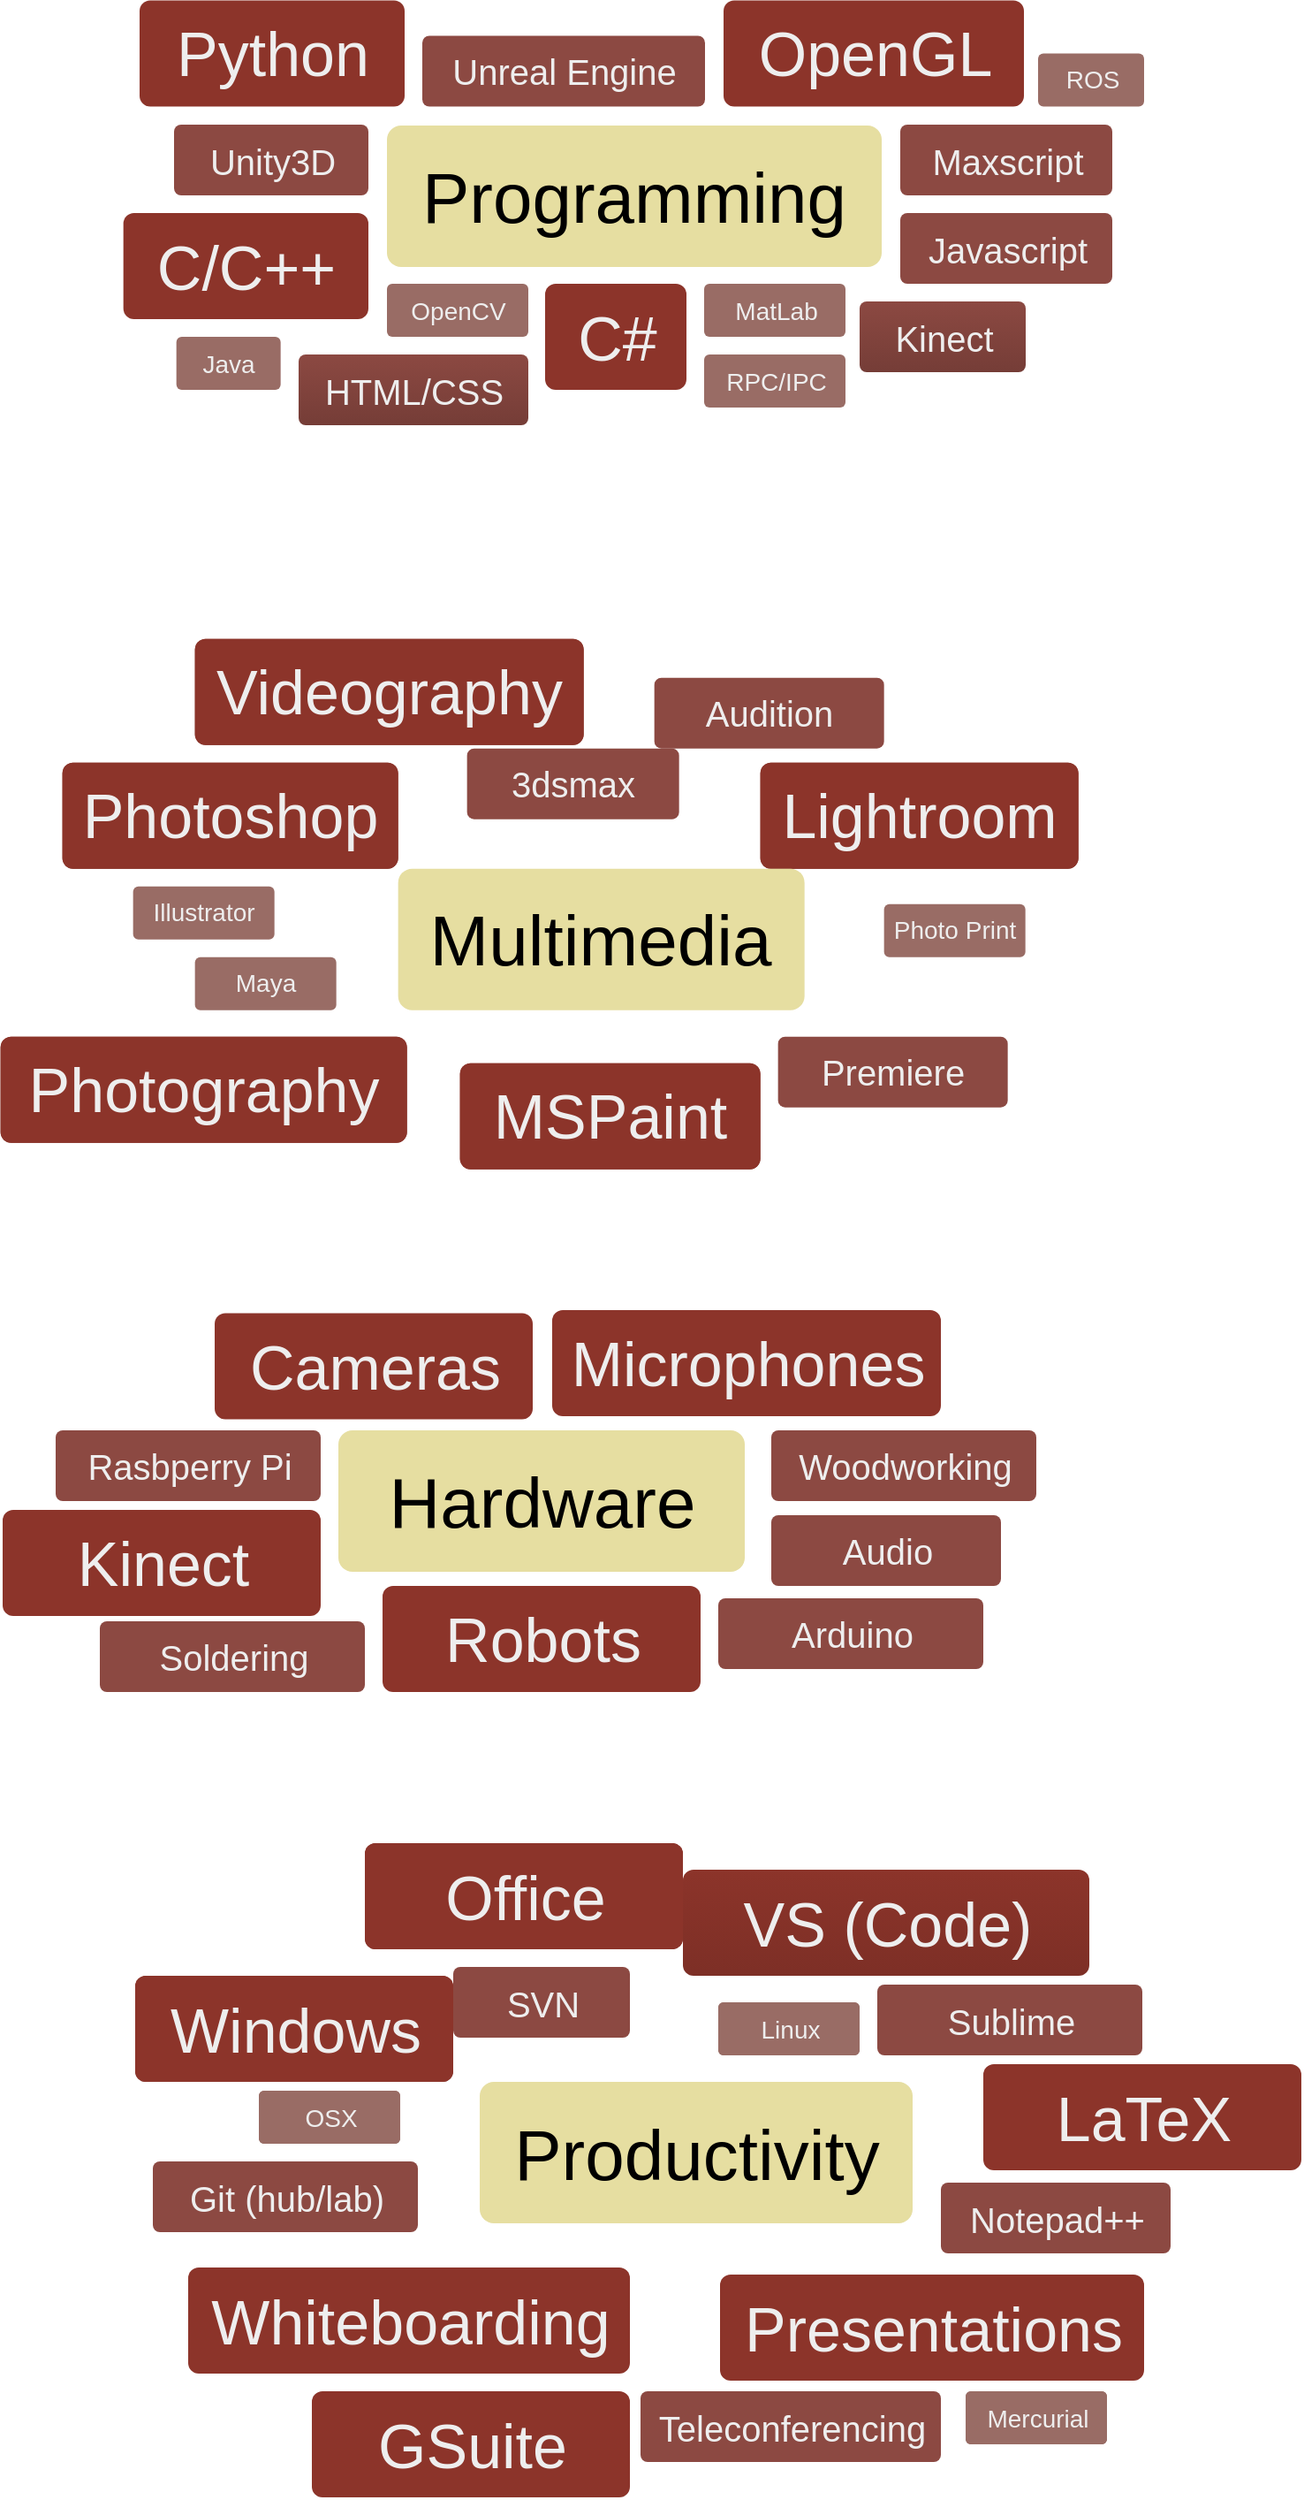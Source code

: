 <mxfile version="14.2.7" type="github">
  <diagram id="6a731a19-8d31-9384-78a2-239565b7b9f0" name="Page-1">
    <mxGraphModel dx="2295" dy="1261" grid="1" gridSize="10" guides="1" tooltips="1" connect="1" arrows="1" fold="1" page="1" pageScale="1" pageWidth="1600" pageHeight="800" background="#ffffff" math="0" shadow="0">
      <root>
        <mxCell id="0" />
        <mxCell id="1" parent="0" />
        <mxCell id="iaC6b17GLmA-YWx4HKnk-1555" value="Woodworking" style="rounded=1;strokeWidth=3;shadow=0;html=1;fontSize=20;strokeColor=none;fontColor=#EEEEEE;arcSize=10;absoluteArcSize=0;perimeter=ellipsePerimeter;fillColor=#8C4942;perimeterSpacing=2;" parent="1" vertex="1">
          <mxGeometry x="437.5" y="848" width="150" height="40" as="geometry" />
        </mxCell>
        <mxCell id="iaC6b17GLmA-YWx4HKnk-1567" value="Rasbperry Pi" style="rounded=1;strokeWidth=3;shadow=0;html=1;fontSize=20;strokeColor=none;glass=0;perimeterSpacing=2;arcSize=10;fillOpacity=100;fontColor=#EEEEEE;absoluteArcSize=0;perimeter=ellipsePerimeter;fillColor=#8C4942;" parent="1" vertex="1">
          <mxGeometry x="32.5" y="848" width="150" height="40" as="geometry" />
        </mxCell>
        <mxCell id="iaC6b17GLmA-YWx4HKnk-1568" value="Arduino" style="rounded=1;strokeWidth=3;shadow=0;html=1;fontSize=20;strokeColor=none;glass=0;perimeterSpacing=2;arcSize=10;fillOpacity=100;fontColor=#EEEEEE;absoluteArcSize=0;perimeter=ellipsePerimeter;fillColor=#8C4942;" parent="1" vertex="1">
          <mxGeometry x="407.5" y="943" width="150" height="40" as="geometry" />
        </mxCell>
        <mxCell id="iaC6b17GLmA-YWx4HKnk-1569" value="Cameras" style="rounded=1;strokeWidth=3;shadow=0;html=1;fontSize=35;strokeColor=none;fillColor=#8C342A;glass=0;perimeterSpacing=2;arcSize=10;fillOpacity=100;fontColor=#EEEEEE;absoluteArcSize=0;perimeter=ellipsePerimeter;" parent="1" vertex="1">
          <mxGeometry x="122.5" y="781.75" width="180" height="60" as="geometry" />
        </mxCell>
        <mxCell id="iaC6b17GLmA-YWx4HKnk-1579" value="Kinect" style="rounded=1;strokeWidth=3;shadow=0;html=1;fontSize=35;strokeColor=none;fillColor=#8C342A;glass=0;perimeterSpacing=2;arcSize=10;fillOpacity=100;fontColor=#EEEEEE;absoluteArcSize=0;perimeter=ellipsePerimeter;" parent="1" vertex="1">
          <mxGeometry x="2.5" y="893" width="180" height="60" as="geometry" />
        </mxCell>
        <mxCell id="iaC6b17GLmA-YWx4HKnk-1582" value="Microphones" style="rounded=1;strokeWidth=3;shadow=0;fontSize=35;strokeColor=none;fillColor=#8C342A;glass=0;perimeterSpacing=2;arcSize=10;fillOpacity=100;labelBackgroundColor=none;labelBorderColor=none;html=1;fontFamily=Helvetica;absoluteArcSize=0;imageAspect=1;portConstraintRotation=0;container=0;comic=0;fontColor=#EEEEEE;perimeter=ellipsePerimeter;" parent="1" vertex="1">
          <mxGeometry x="313.5" y="780" width="220" height="60" as="geometry" />
        </mxCell>
        <mxCell id="iaC6b17GLmA-YWx4HKnk-1584" value="Soldering" style="rounded=1;strokeWidth=3;shadow=0;html=1;fontSize=20;strokeColor=none;glass=0;perimeterSpacing=2;arcSize=10;fillOpacity=100;fontColor=#EEEEEE;absoluteArcSize=0;perimeter=ellipsePerimeter;fillColor=#8C4942;" parent="1" vertex="1">
          <mxGeometry x="57.5" y="956" width="150" height="40" as="geometry" />
        </mxCell>
        <mxCell id="iaC6b17GLmA-YWx4HKnk-1587" value="Audio" style="rounded=1;strokeWidth=3;shadow=0;html=1;fontSize=20;glass=0;sketch=0;strokeColor=none;perimeterSpacing=2;arcSize=10;fillOpacity=100;fontColor=#EEEEEE;absoluteArcSize=0;perimeter=ellipsePerimeter;fillColor=#8C4942;" parent="1" vertex="1">
          <mxGeometry x="437.5" y="896" width="130" height="40" as="geometry" />
        </mxCell>
        <mxCell id="iaC6b17GLmA-YWx4HKnk-1588" value="Robots" style="rounded=1;strokeWidth=3;shadow=0;html=1;fontSize=35;strokeColor=none;fillColor=#8C342A;glass=0;perimeterSpacing=2;arcSize=10;fillOpacity=100;fontColor=#EEEEEE;absoluteArcSize=0;perimeter=ellipsePerimeter;" parent="1" vertex="1">
          <mxGeometry x="217.5" y="936" width="180" height="60" as="geometry" />
        </mxCell>
        <mxCell id="XpdubO5JGkFEaOIm9_27-1352" value="Maxscript" style="rounded=1;strokeWidth=3;shadow=0;html=1;fontSize=20;strokeColor=none;fontColor=#EEEEEE;arcSize=10;absoluteArcSize=0;perimeter=ellipsePerimeter;fillColor=#8C4942;perimeterSpacing=2;" parent="1" vertex="1">
          <mxGeometry x="510.5" y="109.5" width="120" height="40" as="geometry" />
        </mxCell>
        <mxCell id="XpdubO5JGkFEaOIm9_27-1353" value="Unity3D" style="rounded=1;strokeWidth=3;shadow=0;html=1;fontSize=20;strokeColor=none;fontColor=#EEEEEE;arcSize=10;absoluteArcSize=0;perimeter=ellipsePerimeter;fillColor=#8C4942;perimeterSpacing=2;" parent="1" vertex="1">
          <mxGeometry x="99.5" y="109.5" width="110" height="40" as="geometry" />
        </mxCell>
        <mxCell id="XpdubO5JGkFEaOIm9_27-1355" value="Unreal Engine" style="rounded=1;strokeWidth=3;shadow=0;html=1;fontSize=20;strokeColor=none;glass=0;perimeterSpacing=2;arcSize=10;fillOpacity=100;fontColor=#EEEEEE;absoluteArcSize=0;perimeter=ellipsePerimeter;fillColor=#8C4942;" parent="1" vertex="1">
          <mxGeometry x="240" y="59.25" width="160" height="40" as="geometry" />
        </mxCell>
        <mxCell id="XpdubO5JGkFEaOIm9_27-1357" value="Kinect" style="rounded=1;strokeWidth=3;shadow=0;html=1;fontSize=20;strokeColor=none;glass=0;perimeterSpacing=2;arcSize=10;fillOpacity=100;fontColor=#EEEEEE;absoluteArcSize=0;perimeter=ellipsePerimeter;fillColor=#8C4942;gradientColor=#753D37;" parent="1" vertex="1">
          <mxGeometry x="487.5" y="209.5" width="94" height="40" as="geometry" />
        </mxCell>
        <mxCell id="XpdubO5JGkFEaOIm9_27-1359" value="Python" style="rounded=1;strokeWidth=3;shadow=0;html=1;fontSize=35;strokeColor=none;fillColor=#8C342A;glass=0;perimeterSpacing=2;arcSize=10;fillOpacity=100;fontColor=#EEEEEE;absoluteArcSize=0;perimeter=ellipsePerimeter;" parent="1" vertex="1">
          <mxGeometry x="80" y="39.25" width="150" height="60" as="geometry" />
        </mxCell>
        <mxCell id="XpdubO5JGkFEaOIm9_27-1361" value="C/C++" style="rounded=1;strokeWidth=3;shadow=0;html=1;fontSize=35;strokeColor=none;fillColor=#8C342A;glass=0;perimeterSpacing=2;arcSize=10;fillOpacity=100;fontColor=#EEEEEE;absoluteArcSize=0;perimeter=ellipsePerimeter;" parent="1" vertex="1">
          <mxGeometry x="70.83" y="159.5" width="138.67" height="60" as="geometry" />
        </mxCell>
        <mxCell id="XpdubO5JGkFEaOIm9_27-1363" value="OpenGL" style="rounded=1;strokeWidth=3;shadow=0;fontSize=35;strokeColor=none;fillColor=#8C342A;glass=0;perimeterSpacing=2;arcSize=10;fillOpacity=100;labelBackgroundColor=none;labelBorderColor=none;html=1;fontFamily=Helvetica;absoluteArcSize=0;imageAspect=1;portConstraintRotation=0;container=0;comic=0;fontColor=#EEEEEE;perimeter=ellipsePerimeter;" parent="1" vertex="1">
          <mxGeometry x="410.5" y="39.25" width="170" height="60" as="geometry" />
        </mxCell>
        <mxCell id="XpdubO5JGkFEaOIm9_27-1365" value="&lt;div style=&quot;font-size: 14px;&quot;&gt;ROS&lt;/div&gt;" style="rounded=1;strokeWidth=3;shadow=0;html=1;fontSize=14;strokeColor=none;glass=0;perimeterSpacing=2;arcSize=10;fillOpacity=100;fontColor=#EEEEEE;absoluteArcSize=0;perimeter=ellipsePerimeter;fillColor=#996C65;" parent="1" vertex="1">
          <mxGeometry x="588.5" y="69.25" width="60" height="30" as="geometry" />
        </mxCell>
        <mxCell id="XpdubO5JGkFEaOIm9_27-1367" value="HTML/CSS" style="rounded=1;strokeWidth=3;shadow=0;html=1;fontSize=20;strokeColor=none;glass=0;perimeterSpacing=2;arcSize=10;fillOpacity=100;fontColor=#EEEEEE;absoluteArcSize=0;perimeter=ellipsePerimeter;fillColor=#8C4942;gradientColor=#753D37;" parent="1" vertex="1">
          <mxGeometry x="170" y="239.5" width="130" height="40" as="geometry" />
        </mxCell>
        <mxCell id="XpdubO5JGkFEaOIm9_27-1370" value="Javascript" style="rounded=1;strokeWidth=3;shadow=0;html=1;fontSize=20;glass=0;sketch=0;strokeColor=none;perimeterSpacing=2;arcSize=10;fillOpacity=100;fontColor=#EEEEEE;absoluteArcSize=0;perimeter=ellipsePerimeter;fillColor=#8C4942;" parent="1" vertex="1">
          <mxGeometry x="510.5" y="159.5" width="120" height="40" as="geometry" />
        </mxCell>
        <mxCell id="XpdubO5JGkFEaOIm9_27-1372" value="C#" style="rounded=1;strokeWidth=3;shadow=0;html=1;fontSize=35;strokeColor=none;fillColor=#8C342A;glass=0;perimeterSpacing=2;arcSize=10;fillOpacity=100;fontColor=#EEEEEE;absoluteArcSize=0;perimeter=ellipsePerimeter;" parent="1" vertex="1">
          <mxGeometry x="309.5" y="199.5" width="80" height="60" as="geometry" />
        </mxCell>
        <mxCell id="XpdubO5JGkFEaOIm9_27-1373" value="Java" style="rounded=1;strokeWidth=3;shadow=0;html=1;fontSize=14;strokeColor=none;glass=0;perimeterSpacing=2;arcSize=10;fillOpacity=100;fontColor=#EEEEEE;absoluteArcSize=0;perimeter=ellipsePerimeter;fillColor=#996C65;" parent="1" vertex="1">
          <mxGeometry x="100.83" y="229.5" width="59" height="30" as="geometry" />
        </mxCell>
        <mxCell id="XpdubO5JGkFEaOIm9_27-1375" value="OpenCV" style="rounded=1;strokeWidth=3;shadow=0;html=1;fontSize=14;strokeColor=none;glass=0;perimeterSpacing=2;arcSize=10;fillOpacity=100;fontColor=#EEEEEE;absoluteArcSize=0;perimeter=ellipsePerimeter;fillColor=#996C65;" parent="1" vertex="1">
          <mxGeometry x="220" y="199.5" width="80" height="30" as="geometry" />
        </mxCell>
        <mxCell id="XpdubO5JGkFEaOIm9_27-1378" value="3dsmax" style="rounded=1;strokeWidth=3;shadow=0;html=1;fontSize=20;strokeColor=none;fontColor=#EEEEEE;arcSize=10;absoluteArcSize=0;perimeter=ellipsePerimeter;fillColor=#8C4942;perimeterSpacing=2;" parent="1" vertex="1">
          <mxGeometry x="265.33" y="462.33" width="120" height="40" as="geometry" />
        </mxCell>
        <mxCell id="XpdubO5JGkFEaOIm9_27-1380" value="Audition" style="rounded=1;strokeWidth=3;shadow=0;html=1;fontSize=20;strokeColor=none;glass=0;perimeterSpacing=2;arcSize=10;fillOpacity=100;fontColor=#EEEEEE;absoluteArcSize=0;perimeter=ellipsePerimeter;fillColor=#8C4942;" parent="1" vertex="1">
          <mxGeometry x="371.33" y="422.33" width="130" height="40" as="geometry" />
        </mxCell>
        <mxCell id="XpdubO5JGkFEaOIm9_27-1382" value="Lightroom" style="rounded=1;strokeWidth=3;shadow=0;html=1;fontSize=35;strokeColor=none;fillColor=#8C342A;glass=0;perimeterSpacing=2;arcSize=10;fillOpacity=100;fontColor=#EEEEEE;absoluteArcSize=0;gradientColor=#7D2F26;perimeter=ellipsePerimeter;" parent="1" vertex="1">
          <mxGeometry x="431.33" y="470.33" width="180" height="60" as="geometry" />
        </mxCell>
        <mxCell id="XpdubO5JGkFEaOIm9_27-1384" value="Photography" style="rounded=1;strokeWidth=3;shadow=0;html=1;fontSize=35;strokeColor=none;fillColor=#8C342A;glass=0;perimeterSpacing=2;arcSize=10;fillOpacity=100;fontColor=#EEEEEE;absoluteArcSize=0;gradientColor=#7D2F26;perimeter=ellipsePerimeter;" parent="1" vertex="1">
          <mxGeometry x="1.33" y="625.33" width="230" height="60" as="geometry" />
        </mxCell>
        <mxCell id="XpdubO5JGkFEaOIm9_27-1386" value="Photoshop" style="rounded=1;strokeWidth=3;shadow=0;fontSize=35;strokeColor=none;fillColor=#8C342A;glass=0;perimeterSpacing=2;arcSize=10;fillOpacity=100;labelBackgroundColor=none;labelBorderColor=none;html=1;fontFamily=Helvetica;absoluteArcSize=0;imageAspect=1;portConstraintRotation=0;container=0;comic=0;fontColor=#EEEEEE;gradientColor=#7D2F26;perimeter=ellipsePerimeter;" parent="1" vertex="1">
          <mxGeometry x="36.33" y="470.33" width="190" height="60" as="geometry" />
        </mxCell>
        <mxCell id="XpdubO5JGkFEaOIm9_27-1388" value="Photo Print" style="rounded=1;strokeWidth=3;shadow=0;html=1;fontSize=14;strokeColor=none;glass=0;perimeterSpacing=2;arcSize=10;fillOpacity=100;fontColor=#EEEEEE;absoluteArcSize=0;perimeter=ellipsePerimeter;fillColor=#996C65;" parent="1" vertex="1">
          <mxGeometry x="501.33" y="550.33" width="80" height="30" as="geometry" />
        </mxCell>
        <mxCell id="XpdubO5JGkFEaOIm9_27-1390" value="Illustrator" style="rounded=1;strokeWidth=3;shadow=0;html=1;fontSize=14;strokeColor=none;glass=0;perimeterSpacing=2;arcSize=10;fillOpacity=100;fontColor=#EEEEEE;absoluteArcSize=0;perimeter=ellipsePerimeter;fillColor=#996C65;" parent="1" vertex="1">
          <mxGeometry x="76.33" y="540.33" width="80" height="30" as="geometry" />
        </mxCell>
        <mxCell id="XpdubO5JGkFEaOIm9_27-1392" value="Videography" style="rounded=1;strokeWidth=3;shadow=0;fontSize=35;strokeColor=none;fillColor=#8C342A;glass=0;perimeterSpacing=2;arcSize=10;fillOpacity=100;labelBackgroundColor=none;labelBorderColor=none;html=1;fontFamily=Helvetica;absoluteArcSize=0;imageAspect=1;portConstraintRotation=0;container=0;comic=0;fontColor=#EEEEEE;gradientColor=#7D2F26;perimeter=ellipsePerimeter;" parent="1" vertex="1">
          <mxGeometry x="111.33" y="400.33" width="220" height="60" as="geometry" />
        </mxCell>
        <mxCell id="XpdubO5JGkFEaOIm9_27-1394" value="Maya" style="rounded=1;strokeWidth=3;shadow=0;html=1;fontSize=14;strokeColor=none;glass=0;perimeterSpacing=2;arcSize=10;fillOpacity=100;fontColor=#EEEEEE;absoluteArcSize=0;perimeter=ellipsePerimeter;fillColor=#996C65;" parent="1" vertex="1">
          <mxGeometry x="111.33" y="580.33" width="80" height="30" as="geometry" />
        </mxCell>
        <mxCell id="XpdubO5JGkFEaOIm9_27-1396" value="Premiere" style="rounded=1;strokeWidth=3;shadow=0;html=1;fontSize=20;strokeColor=none;glass=0;perimeterSpacing=2;arcSize=10;fillOpacity=100;fontColor=#EEEEEE;absoluteArcSize=0;perimeter=ellipsePerimeter;fillColor=#8C4942;" parent="1" vertex="1">
          <mxGeometry x="441.33" y="625.33" width="130" height="40" as="geometry" />
        </mxCell>
        <mxCell id="XpdubO5JGkFEaOIm9_27-1398" value="MSPaint" style="rounded=1;strokeWidth=3;shadow=0;html=1;fontSize=35;strokeColor=none;fillColor=#8C342A;glass=0;perimeterSpacing=2;arcSize=10;fillOpacity=100;fontColor=#EEEEEE;absoluteArcSize=0;gradientColor=#7D2F26;perimeter=ellipsePerimeter;" parent="1" vertex="1">
          <mxGeometry x="261.33" y="640.33" width="170" height="60" as="geometry" />
        </mxCell>
        <mxCell id="XpdubO5JGkFEaOIm9_27-1401" value="Sublime" style="rounded=1;strokeWidth=3;shadow=0;html=1;fontSize=20;strokeColor=none;fontColor=#EEEEEE;arcSize=10;absoluteArcSize=0;perimeter=ellipsePerimeter;fillColor=#8C4942;perimeterSpacing=2;" parent="1" vertex="1">
          <mxGeometry x="497.5" y="1161.5" width="150" height="40" as="geometry" />
        </mxCell>
        <mxCell id="XpdubO5JGkFEaOIm9_27-1403" value="Git (hub/lab)" style="rounded=1;strokeWidth=3;shadow=0;html=1;fontSize=20;strokeColor=none;glass=0;perimeterSpacing=2;arcSize=10;fillOpacity=100;fontColor=#EEEEEE;absoluteArcSize=0;perimeter=ellipsePerimeter;fillColor=#8C4942;" parent="1" vertex="1">
          <mxGeometry x="87.5" y="1261.5" width="150" height="40" as="geometry" />
        </mxCell>
        <mxCell id="XpdubO5JGkFEaOIm9_27-1405" value="Office" style="rounded=1;strokeWidth=3;shadow=0;html=1;fontSize=35;strokeColor=none;fillColor=#8C342A;glass=0;perimeterSpacing=2;arcSize=10;fillOpacity=100;fontColor=#EEEEEE;absoluteArcSize=0;gradientColor=#7D2F26;perimeter=ellipsePerimeter;" parent="1" vertex="1">
          <mxGeometry x="207.5" y="1081.5" width="180" height="60" as="geometry" />
        </mxCell>
        <mxCell id="XpdubO5JGkFEaOIm9_27-1407" value="Windows" style="rounded=1;strokeWidth=3;shadow=0;html=1;fontSize=35;strokeColor=none;fillColor=#8C342A;glass=0;perimeterSpacing=2;arcSize=10;fillOpacity=100;fontColor=#EEEEEE;absoluteArcSize=0;gradientColor=#7D2F26;perimeter=ellipsePerimeter;" parent="1" vertex="1">
          <mxGeometry x="77.5" y="1156.5" width="180" height="60" as="geometry" />
        </mxCell>
        <mxCell id="XpdubO5JGkFEaOIm9_27-1409" value="VS (Code)" style="rounded=1;strokeWidth=3;shadow=0;fontSize=35;strokeColor=none;fillColor=#8C342A;glass=0;perimeterSpacing=2;arcSize=10;fillOpacity=100;labelBackgroundColor=none;labelBorderColor=none;html=1;fontFamily=Helvetica;absoluteArcSize=0;imageAspect=1;portConstraintRotation=0;container=0;comic=0;fontColor=#EEEEEE;gradientColor=#7D2F26;perimeter=ellipsePerimeter;" parent="1" vertex="1">
          <mxGeometry x="387.5" y="1096.5" width="230" height="60" as="geometry" />
        </mxCell>
        <mxCell id="XpdubO5JGkFEaOIm9_27-1412" value="Teleconferencing" style="rounded=1;strokeWidth=3;shadow=0;html=1;fontSize=20;strokeColor=none;glass=0;perimeterSpacing=2;arcSize=10;fillOpacity=100;fontColor=#EEEEEE;absoluteArcSize=0;perimeter=ellipsePerimeter;fillColor=#8C4942;" parent="1" vertex="1">
          <mxGeometry x="363.5" y="1391.5" width="170" height="40" as="geometry" />
        </mxCell>
        <mxCell id="XpdubO5JGkFEaOIm9_27-1414" value="Mercurial" style="rounded=1;strokeWidth=3;shadow=0;html=1;fontSize=14;strokeColor=none;glass=0;perimeterSpacing=2;arcSize=10;fillOpacity=100;fontColor=#EEEEEE;absoluteArcSize=0;perimeter=ellipsePerimeter;fillColor=#996C65;gradientColor=#825851;" parent="1" vertex="1">
          <mxGeometry x="547.5" y="1391.5" width="80" height="30" as="geometry" />
        </mxCell>
        <mxCell id="XpdubO5JGkFEaOIm9_27-1416" value="Notepad++" style="rounded=1;strokeWidth=3;shadow=0;html=1;fontSize=20;glass=0;sketch=0;strokeColor=none;perimeterSpacing=2;arcSize=10;fillOpacity=100;fontColor=#EEEEEE;absoluteArcSize=0;perimeter=ellipsePerimeter;fillColor=#8C4942;" parent="1" vertex="1">
          <mxGeometry x="533.5" y="1273.5" width="130" height="40" as="geometry" />
        </mxCell>
        <mxCell id="XpdubO5JGkFEaOIm9_27-1418" value="Linux" style="rounded=1;strokeWidth=3;shadow=0;html=1;fontSize=14;strokeColor=none;glass=0;perimeterSpacing=2;arcSize=10;fillOpacity=100;fontColor=#EEEEEE;absoluteArcSize=0;perimeter=ellipsePerimeter;fillColor=#996C65;gradientColor=#825851;" parent="1" vertex="1">
          <mxGeometry x="407.5" y="1171.5" width="80" height="30" as="geometry" />
        </mxCell>
        <mxCell id="XpdubO5JGkFEaOIm9_27-1420" value="OSX" style="rounded=1;strokeWidth=3;shadow=0;html=1;fontSize=14;strokeColor=none;glass=0;perimeterSpacing=2;arcSize=10;fillOpacity=100;fontColor=#EEEEEE;absoluteArcSize=0;perimeter=ellipsePerimeter;fillColor=#996C65;gradientColor=#825851;" parent="1" vertex="1">
          <mxGeometry x="147.5" y="1221.5" width="80" height="30" as="geometry" />
        </mxCell>
        <mxCell id="XpdubO5JGkFEaOIm9_27-1422" value="&lt;div&gt;LaTeX&lt;/div&gt;" style="rounded=1;strokeWidth=3;shadow=0;html=1;fontSize=35;strokeColor=none;fillColor=#8C342A;glass=0;perimeterSpacing=2;arcSize=10;fillOpacity=100;fontColor=#EEEEEE;absoluteArcSize=0;perimeter=ellipsePerimeter;" parent="1" vertex="1">
          <mxGeometry x="557.5" y="1206.5" width="180" height="60" as="geometry" />
        </mxCell>
        <mxCell id="XpdubO5JGkFEaOIm9_27-1423" value="GSuite" style="rounded=1;strokeWidth=3;shadow=0;html=1;fontSize=35;strokeColor=none;fillColor=#8C342A;glass=0;perimeterSpacing=2;arcSize=10;fillOpacity=100;fontColor=#EEEEEE;absoluteArcSize=0;perimeter=ellipsePerimeter;" parent="1" vertex="1">
          <mxGeometry x="177.5" y="1391.5" width="180" height="60" as="geometry" />
        </mxCell>
        <mxCell id="XpdubO5JGkFEaOIm9_27-1425" value="Whiteboarding" style="rounded=1;strokeWidth=3;shadow=0;html=1;fontSize=35;strokeColor=none;fillColor=#8C342A;glass=0;perimeterSpacing=2;arcSize=10;fillOpacity=100;fontColor=#EEEEEE;absoluteArcSize=0;perimeter=ellipsePerimeter;" parent="1" vertex="1">
          <mxGeometry x="107.5" y="1321.5" width="250" height="60" as="geometry" />
        </mxCell>
        <mxCell id="XpdubO5JGkFEaOIm9_27-1427" value="Presentations" style="rounded=1;strokeWidth=3;shadow=0;html=1;fontSize=35;strokeColor=none;fillColor=#8C342A;glass=0;perimeterSpacing=2;arcSize=10;fillOpacity=100;fontColor=#EEEEEE;absoluteArcSize=0;perimeter=ellipsePerimeter;" parent="1" vertex="1">
          <mxGeometry x="408.5" y="1325.5" width="240" height="60" as="geometry" />
        </mxCell>
        <mxCell id="XpdubO5JGkFEaOIm9_27-1428" value="SVN" style="rounded=1;strokeWidth=3;shadow=0;html=1;fontSize=20;strokeColor=none;fontColor=#EEEEEE;arcSize=10;absoluteArcSize=0;perimeter=ellipsePerimeter;fillColor=#8C4942;perimeterSpacing=2;" parent="1" vertex="1">
          <mxGeometry x="257.5" y="1151.5" width="100" height="40" as="geometry" />
        </mxCell>
        <mxCell id="n3WQvBwTVA5E7rVI3cKe-1350" value="Videography" style="rounded=1;strokeWidth=3;shadow=0;fontSize=35;strokeColor=none;fillColor=#8C342A;glass=0;perimeterSpacing=2;arcSize=10;fillOpacity=100;labelBackgroundColor=none;labelBorderColor=none;html=1;fontFamily=Helvetica;absoluteArcSize=0;imageAspect=1;portConstraintRotation=0;container=0;comic=0;fontColor=#EEEEEE;perimeter=ellipsePerimeter;" vertex="1" parent="1">
          <mxGeometry x="111.33" y="400.33" width="220" height="60" as="geometry" />
        </mxCell>
        <mxCell id="n3WQvBwTVA5E7rVI3cKe-1351" value="Photoshop" style="rounded=1;strokeWidth=3;shadow=0;fontSize=35;strokeColor=none;fillColor=#8C342A;glass=0;perimeterSpacing=2;arcSize=10;fillOpacity=100;labelBackgroundColor=none;labelBorderColor=none;html=1;fontFamily=Helvetica;absoluteArcSize=0;imageAspect=1;portConstraintRotation=0;container=0;comic=0;fontColor=#EEEEEE;perimeter=ellipsePerimeter;" vertex="1" parent="1">
          <mxGeometry x="36.33" y="470.33" width="190" height="60" as="geometry" />
        </mxCell>
        <mxCell id="n3WQvBwTVA5E7rVI3cKe-1352" value="Photography" style="rounded=1;strokeWidth=3;shadow=0;html=1;fontSize=35;strokeColor=none;fillColor=#8C342A;glass=0;perimeterSpacing=2;arcSize=10;fillOpacity=100;fontColor=#EEEEEE;absoluteArcSize=0;perimeter=ellipsePerimeter;" vertex="1" parent="1">
          <mxGeometry x="1.33" y="625.33" width="230" height="60" as="geometry" />
        </mxCell>
        <mxCell id="n3WQvBwTVA5E7rVI3cKe-1353" value="MSPaint" style="rounded=1;strokeWidth=3;shadow=0;html=1;fontSize=35;strokeColor=none;fillColor=#8C342A;glass=0;perimeterSpacing=2;arcSize=10;fillOpacity=100;fontColor=#EEEEEE;absoluteArcSize=0;perimeter=ellipsePerimeter;" vertex="1" parent="1">
          <mxGeometry x="261.33" y="640.33" width="170" height="60" as="geometry" />
        </mxCell>
        <mxCell id="n3WQvBwTVA5E7rVI3cKe-1354" value="Lightroom" style="rounded=1;strokeWidth=3;shadow=0;html=1;fontSize=35;strokeColor=none;fillColor=#8C342A;glass=0;perimeterSpacing=2;arcSize=10;fillOpacity=100;fontColor=#EEEEEE;absoluteArcSize=0;perimeter=ellipsePerimeter;" vertex="1" parent="1">
          <mxGeometry x="431.33" y="470.33" width="180" height="60" as="geometry" />
        </mxCell>
        <mxCell id="n3WQvBwTVA5E7rVI3cKe-1355" value="Windows" style="rounded=1;strokeWidth=3;shadow=0;html=1;fontSize=35;strokeColor=none;fillColor=#8C342A;glass=0;perimeterSpacing=2;arcSize=10;fillOpacity=100;fontColor=#EEEEEE;absoluteArcSize=0;perimeter=ellipsePerimeter;" vertex="1" parent="1">
          <mxGeometry x="77.5" y="1156.5" width="180" height="60" as="geometry" />
        </mxCell>
        <mxCell id="n3WQvBwTVA5E7rVI3cKe-1356" value="Office" style="rounded=1;strokeWidth=3;shadow=0;html=1;fontSize=35;strokeColor=none;fillColor=#8C342A;glass=0;perimeterSpacing=2;arcSize=10;fillOpacity=100;fontColor=#EEEEEE;absoluteArcSize=0;perimeter=ellipsePerimeter;" vertex="1" parent="1">
          <mxGeometry x="207.5" y="1081.5" width="180" height="60" as="geometry" />
        </mxCell>
        <mxCell id="n3WQvBwTVA5E7rVI3cKe-1357" value="Linux" style="rounded=1;strokeWidth=3;shadow=0;html=1;fontSize=14;strokeColor=none;glass=0;perimeterSpacing=2;arcSize=10;fillOpacity=100;fontColor=#EEEEEE;absoluteArcSize=0;perimeter=ellipsePerimeter;fillColor=#996C65;" vertex="1" parent="1">
          <mxGeometry x="407.5" y="1171.5" width="80" height="30" as="geometry" />
        </mxCell>
        <mxCell id="n3WQvBwTVA5E7rVI3cKe-1358" value="OSX" style="rounded=1;strokeWidth=3;shadow=0;html=1;fontSize=14;strokeColor=none;glass=0;perimeterSpacing=2;arcSize=10;fillOpacity=100;fontColor=#EEEEEE;absoluteArcSize=0;perimeter=ellipsePerimeter;fillColor=#996C65;" vertex="1" parent="1">
          <mxGeometry x="147.5" y="1221.5" width="80" height="30" as="geometry" />
        </mxCell>
        <mxCell id="n3WQvBwTVA5E7rVI3cKe-1359" value="Mercurial" style="rounded=1;strokeWidth=3;shadow=0;html=1;fontSize=14;strokeColor=none;glass=0;perimeterSpacing=2;arcSize=10;fillOpacity=100;fontColor=#EEEEEE;absoluteArcSize=0;perimeter=ellipsePerimeter;fillColor=#996C65;" vertex="1" parent="1">
          <mxGeometry x="547.5" y="1391.5" width="80" height="30" as="geometry" />
        </mxCell>
        <mxCell id="n3WQvBwTVA5E7rVI3cKe-1360" value="RPC/IPC" style="rounded=1;strokeWidth=3;shadow=0;html=1;fontSize=14;strokeColor=none;glass=0;perimeterSpacing=2;arcSize=10;fillOpacity=100;fontColor=#EEEEEE;absoluteArcSize=0;perimeter=ellipsePerimeter;fillColor=#996C65;" vertex="1" parent="1">
          <mxGeometry x="399.5" y="239.5" width="80" height="30" as="geometry" />
        </mxCell>
        <mxCell id="n3WQvBwTVA5E7rVI3cKe-1361" value="MatLab" style="rounded=1;strokeWidth=3;shadow=0;html=1;fontSize=14;strokeColor=none;glass=0;perimeterSpacing=2;arcSize=10;fillOpacity=100;fontColor=#EEEEEE;absoluteArcSize=0;perimeter=ellipsePerimeter;fillColor=#996C65;" vertex="1" parent="1">
          <mxGeometry x="399.5" y="199.5" width="80" height="30" as="geometry" />
        </mxCell>
        <mxCell id="n3WQvBwTVA5E7rVI3cKe-1379" value="Hardware" style="rounded=1;whiteSpace=wrap;html=1;shadow=0;sketch=0;gradientColor=none;fontSize=40;fillColor=#E6DEA1;strokeColor=none;arcSize=10;" vertex="1" parent="1">
          <mxGeometry x="192.5" y="848" width="230" height="80" as="geometry" />
        </mxCell>
        <mxCell id="n3WQvBwTVA5E7rVI3cKe-1380" value="Productivity" style="rounded=1;whiteSpace=wrap;html=1;shadow=0;sketch=0;gradientColor=none;fontSize=40;fillColor=#E6DEA1;strokeColor=none;arcSize=10;" vertex="1" parent="1">
          <mxGeometry x="272.5" y="1216.5" width="245" height="80" as="geometry" />
        </mxCell>
        <mxCell id="n3WQvBwTVA5E7rVI3cKe-1381" value="Multimedia" style="rounded=1;whiteSpace=wrap;html=1;shadow=0;sketch=0;gradientColor=none;fontSize=40;fillColor=#E6DEA1;strokeColor=none;arcSize=10;" vertex="1" parent="1">
          <mxGeometry x="226.33" y="530.33" width="230" height="80" as="geometry" />
        </mxCell>
        <mxCell id="n3WQvBwTVA5E7rVI3cKe-1382" value="Programming" style="rounded=1;whiteSpace=wrap;html=1;shadow=0;sketch=0;gradientColor=none;fontSize=40;fillColor=#E6DEA1;strokeColor=none;arcSize=10;" vertex="1" parent="1">
          <mxGeometry x="220" y="110" width="280" height="80" as="geometry" />
        </mxCell>
      </root>
    </mxGraphModel>
  </diagram>
</mxfile>
